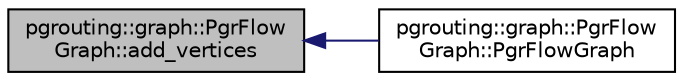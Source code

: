 digraph "pgrouting::graph::PgrFlowGraph::add_vertices"
{
  edge [fontname="Helvetica",fontsize="10",labelfontname="Helvetica",labelfontsize="10"];
  node [fontname="Helvetica",fontsize="10",shape=record];
  rankdir="LR";
  Node1 [label="pgrouting::graph::PgrFlow\lGraph::add_vertices",height=0.2,width=0.4,color="black", fillcolor="grey75", style="filled" fontcolor="black"];
  Node1 -> Node2 [dir="back",color="midnightblue",fontsize="10",style="solid",fontname="Helvetica"];
  Node2 [label="pgrouting::graph::PgrFlow\lGraph::PgrFlowGraph",height=0.2,width=0.4,color="black", fillcolor="white", style="filled",URL="$classpgrouting_1_1graph_1_1PgrFlowGraph.html#a615920406276925d5b81e1fc2bec32a5"];
}
